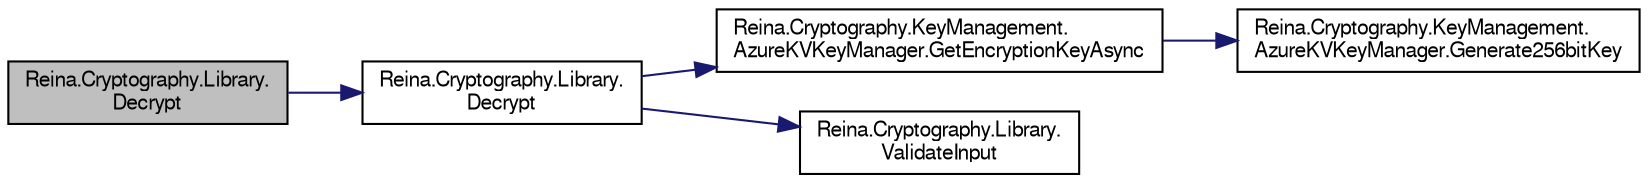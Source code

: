 digraph "Reina.Cryptography.Library.Decrypt"
{
 // LATEX_PDF_SIZE
  edge [fontname="FreeSans",fontsize="10",labelfontname="FreeSans",labelfontsize="10"];
  node [fontname="FreeSans",fontsize="10",shape=record];
  rankdir="LR";
  Node1 [label="Reina.Cryptography.Library.\lDecrypt",height=0.2,width=0.4,color="black", fillcolor="grey75", style="filled", fontcolor="black",tooltip="Decrypts a Base64-encoded string synchronously using a specified key retrieved asynchronously from Az..."];
  Node1 -> Node2 [color="midnightblue",fontsize="10",style="solid",fontname="FreeSans"];
  Node2 [label="Reina.Cryptography.Library.\lDecrypt",height=0.2,width=0.4,color="black", fillcolor="white", style="filled",URL="$class_reina_1_1_cryptography_1_1_library.html#a98ecb713792622e2faac792d3f31015c",tooltip="Decrypts a Base64-encoded string using three distinct keys for Twofish, Serpent, and AES encryption a..."];
  Node2 -> Node3 [color="midnightblue",fontsize="10",style="solid",fontname="FreeSans"];
  Node3 [label="Reina.Cryptography.KeyManagement.\lAzureKVKeyManager.GetEncryptionKeyAsync",height=0.2,width=0.4,color="black", fillcolor="white", style="filled",URL="$class_reina_1_1_cryptography_1_1_key_management_1_1_azure_k_v_key_manager.html#a39bbf93ebf6101c46650aac22f0498bc",tooltip="Asynchronously retrieves an encryption key from Azure Key Vault or the local cache."];
  Node3 -> Node4 [color="midnightblue",fontsize="10",style="solid",fontname="FreeSans"];
  Node4 [label="Reina.Cryptography.KeyManagement.\lAzureKVKeyManager.Generate256bitKey",height=0.2,width=0.4,color="black", fillcolor="white", style="filled",URL="$class_reina_1_1_cryptography_1_1_key_management_1_1_azure_k_v_key_manager.html#a1b60e90e93824200aff3acad9b8a103f",tooltip="Generates a new 256-bit cryptographic key."];
  Node2 -> Node5 [color="midnightblue",fontsize="10",style="solid",fontname="FreeSans"];
  Node5 [label="Reina.Cryptography.Library.\lValidateInput",height=0.2,width=0.4,color="black", fillcolor="white", style="filled",URL="$class_reina_1_1_cryptography_1_1_library.html#ac5f3c144003488e101820b42d493ad1f",tooltip="Validates the input string and key names, ensuring they are not null or empty and adhere to the expec..."];
}
